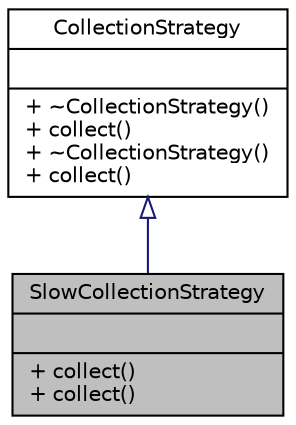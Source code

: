 digraph "SlowCollectionStrategy"
{
 // LATEX_PDF_SIZE
  edge [fontname="Helvetica",fontsize="10",labelfontname="Helvetica",labelfontsize="10"];
  node [fontname="Helvetica",fontsize="10",shape=record];
  Node1 [label="{SlowCollectionStrategy\n||+ collect()\l+ collect()\l}",height=0.2,width=0.4,color="black", fillcolor="grey75", style="filled", fontcolor="black",tooltip="Collection strategy for slow collection rate."];
  Node2 -> Node1 [dir="back",color="midnightblue",fontsize="10",style="solid",arrowtail="onormal"];
  Node2 [label="{CollectionStrategy\n||+ ~CollectionStrategy()\l+ collect()\l+ ~CollectionStrategy()\l+ collect()\l}",height=0.2,width=0.4,color="black", fillcolor="white", style="filled",URL="$classCollectionStrategy.html",tooltip="Base class for collection strategies in the NPC system."];
}
